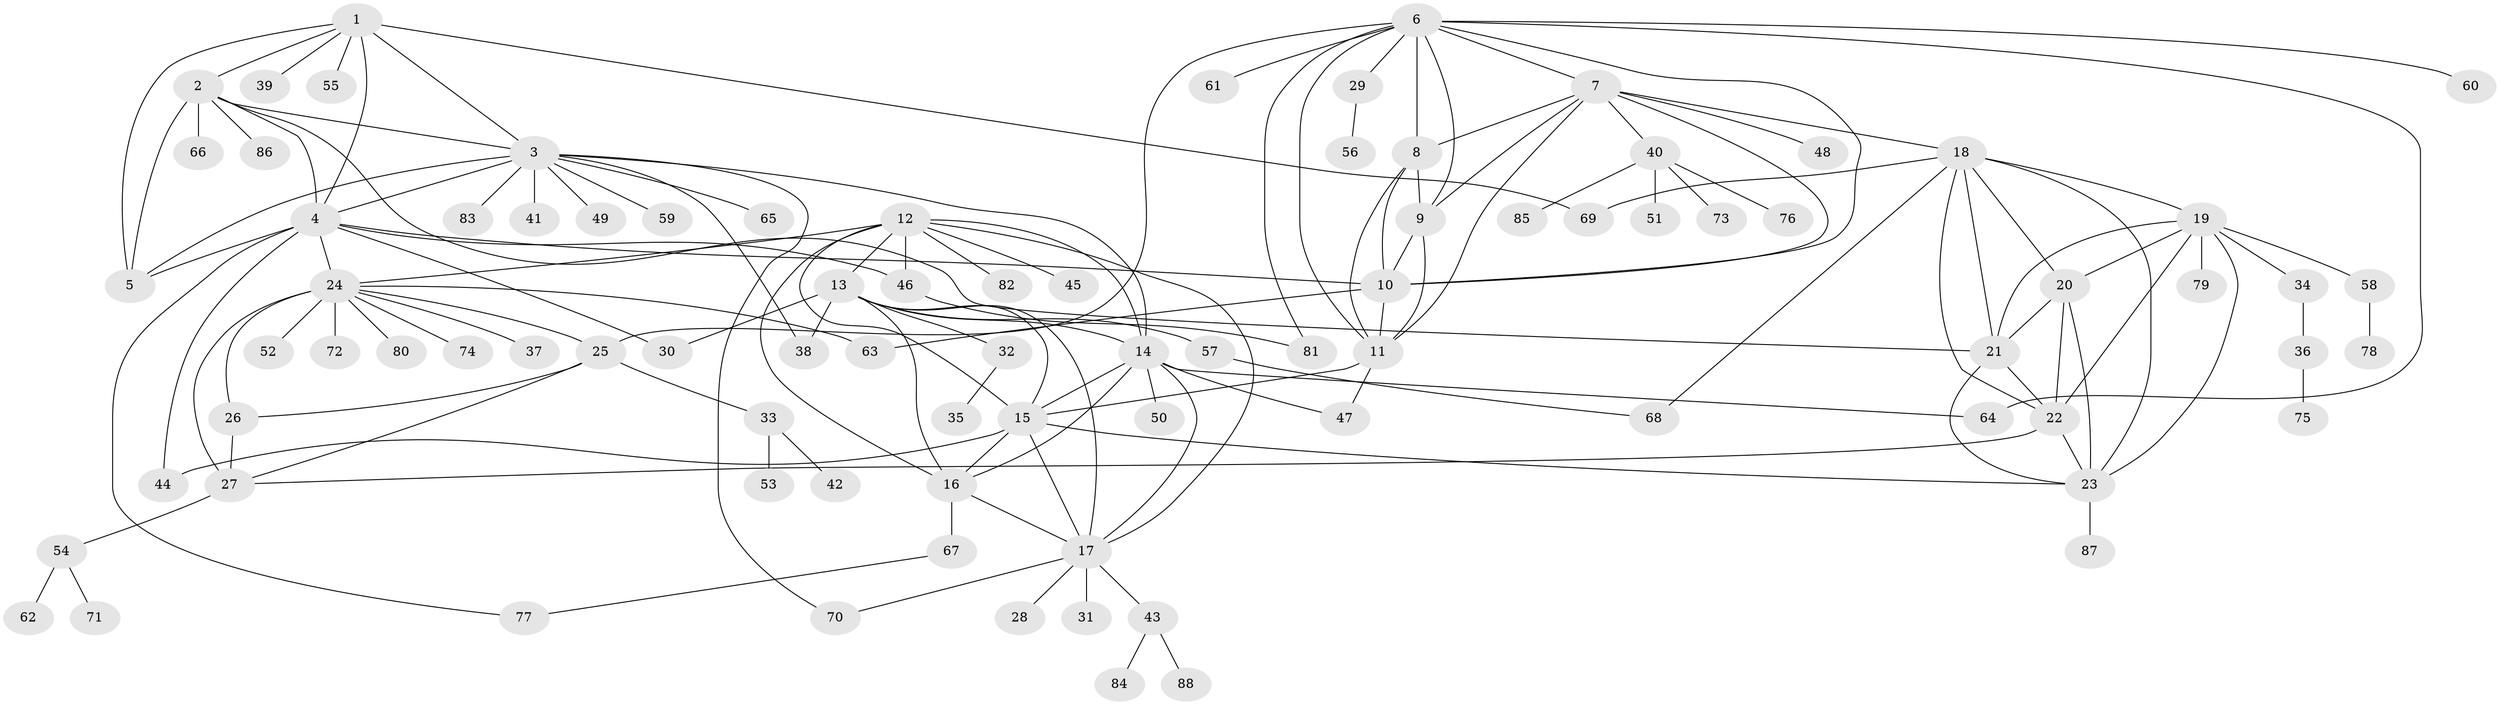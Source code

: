 // original degree distribution, {9: 0.072, 14: 0.008, 6: 0.04, 12: 0.008, 5: 0.024, 7: 0.016, 8: 0.04, 10: 0.032, 11: 0.008, 1: 0.544, 2: 0.152, 3: 0.056}
// Generated by graph-tools (version 1.1) at 2025/52/03/04/25 22:52:18]
// undirected, 88 vertices, 144 edges
graph export_dot {
  node [color=gray90,style=filled];
  1;
  2;
  3;
  4;
  5;
  6;
  7;
  8;
  9;
  10;
  11;
  12;
  13;
  14;
  15;
  16;
  17;
  18;
  19;
  20;
  21;
  22;
  23;
  24;
  25;
  26;
  27;
  28;
  29;
  30;
  31;
  32;
  33;
  34;
  35;
  36;
  37;
  38;
  39;
  40;
  41;
  42;
  43;
  44;
  45;
  46;
  47;
  48;
  49;
  50;
  51;
  52;
  53;
  54;
  55;
  56;
  57;
  58;
  59;
  60;
  61;
  62;
  63;
  64;
  65;
  66;
  67;
  68;
  69;
  70;
  71;
  72;
  73;
  74;
  75;
  76;
  77;
  78;
  79;
  80;
  81;
  82;
  83;
  84;
  85;
  86;
  87;
  88;
  1 -- 2 [weight=1.0];
  1 -- 3 [weight=1.0];
  1 -- 4 [weight=2.0];
  1 -- 5 [weight=1.0];
  1 -- 39 [weight=1.0];
  1 -- 55 [weight=1.0];
  1 -- 69 [weight=1.0];
  2 -- 3 [weight=1.0];
  2 -- 4 [weight=2.0];
  2 -- 5 [weight=1.0];
  2 -- 21 [weight=1.0];
  2 -- 66 [weight=1.0];
  2 -- 86 [weight=1.0];
  3 -- 4 [weight=2.0];
  3 -- 5 [weight=1.0];
  3 -- 14 [weight=1.0];
  3 -- 38 [weight=1.0];
  3 -- 41 [weight=1.0];
  3 -- 49 [weight=1.0];
  3 -- 59 [weight=1.0];
  3 -- 65 [weight=1.0];
  3 -- 70 [weight=1.0];
  3 -- 83 [weight=1.0];
  4 -- 5 [weight=5.0];
  4 -- 10 [weight=1.0];
  4 -- 24 [weight=1.0];
  4 -- 30 [weight=1.0];
  4 -- 44 [weight=1.0];
  4 -- 46 [weight=1.0];
  4 -- 77 [weight=1.0];
  6 -- 7 [weight=1.0];
  6 -- 8 [weight=1.0];
  6 -- 9 [weight=1.0];
  6 -- 10 [weight=1.0];
  6 -- 11 [weight=1.0];
  6 -- 25 [weight=1.0];
  6 -- 29 [weight=1.0];
  6 -- 60 [weight=1.0];
  6 -- 61 [weight=1.0];
  6 -- 64 [weight=1.0];
  6 -- 81 [weight=1.0];
  7 -- 8 [weight=1.0];
  7 -- 9 [weight=1.0];
  7 -- 10 [weight=1.0];
  7 -- 11 [weight=1.0];
  7 -- 18 [weight=1.0];
  7 -- 40 [weight=1.0];
  7 -- 48 [weight=1.0];
  8 -- 9 [weight=1.0];
  8 -- 10 [weight=1.0];
  8 -- 11 [weight=1.0];
  9 -- 10 [weight=1.0];
  9 -- 11 [weight=1.0];
  10 -- 11 [weight=1.0];
  10 -- 63 [weight=1.0];
  11 -- 15 [weight=1.0];
  11 -- 47 [weight=1.0];
  12 -- 13 [weight=1.0];
  12 -- 14 [weight=1.0];
  12 -- 15 [weight=1.0];
  12 -- 16 [weight=1.0];
  12 -- 17 [weight=1.0];
  12 -- 24 [weight=1.0];
  12 -- 45 [weight=1.0];
  12 -- 46 [weight=1.0];
  12 -- 82 [weight=1.0];
  13 -- 14 [weight=1.0];
  13 -- 15 [weight=1.0];
  13 -- 16 [weight=1.0];
  13 -- 17 [weight=1.0];
  13 -- 30 [weight=1.0];
  13 -- 32 [weight=1.0];
  13 -- 38 [weight=1.0];
  13 -- 57 [weight=1.0];
  14 -- 15 [weight=1.0];
  14 -- 16 [weight=1.0];
  14 -- 17 [weight=1.0];
  14 -- 47 [weight=1.0];
  14 -- 50 [weight=1.0];
  14 -- 64 [weight=1.0];
  15 -- 16 [weight=1.0];
  15 -- 17 [weight=1.0];
  15 -- 23 [weight=1.0];
  15 -- 44 [weight=1.0];
  16 -- 17 [weight=1.0];
  16 -- 67 [weight=2.0];
  17 -- 28 [weight=1.0];
  17 -- 31 [weight=1.0];
  17 -- 43 [weight=1.0];
  17 -- 70 [weight=1.0];
  18 -- 19 [weight=1.0];
  18 -- 20 [weight=1.0];
  18 -- 21 [weight=1.0];
  18 -- 22 [weight=1.0];
  18 -- 23 [weight=1.0];
  18 -- 68 [weight=1.0];
  18 -- 69 [weight=1.0];
  19 -- 20 [weight=1.0];
  19 -- 21 [weight=1.0];
  19 -- 22 [weight=1.0];
  19 -- 23 [weight=1.0];
  19 -- 34 [weight=1.0];
  19 -- 58 [weight=1.0];
  19 -- 79 [weight=1.0];
  20 -- 21 [weight=1.0];
  20 -- 22 [weight=1.0];
  20 -- 23 [weight=1.0];
  21 -- 22 [weight=1.0];
  21 -- 23 [weight=1.0];
  22 -- 23 [weight=1.0];
  22 -- 27 [weight=1.0];
  23 -- 87 [weight=1.0];
  24 -- 25 [weight=3.0];
  24 -- 26 [weight=3.0];
  24 -- 27 [weight=3.0];
  24 -- 37 [weight=1.0];
  24 -- 52 [weight=1.0];
  24 -- 63 [weight=1.0];
  24 -- 72 [weight=1.0];
  24 -- 74 [weight=1.0];
  24 -- 80 [weight=1.0];
  25 -- 26 [weight=1.0];
  25 -- 27 [weight=1.0];
  25 -- 33 [weight=1.0];
  26 -- 27 [weight=1.0];
  27 -- 54 [weight=1.0];
  29 -- 56 [weight=1.0];
  32 -- 35 [weight=1.0];
  33 -- 42 [weight=1.0];
  33 -- 53 [weight=1.0];
  34 -- 36 [weight=1.0];
  36 -- 75 [weight=1.0];
  40 -- 51 [weight=1.0];
  40 -- 73 [weight=1.0];
  40 -- 76 [weight=1.0];
  40 -- 85 [weight=1.0];
  43 -- 84 [weight=1.0];
  43 -- 88 [weight=1.0];
  46 -- 81 [weight=1.0];
  54 -- 62 [weight=1.0];
  54 -- 71 [weight=1.0];
  57 -- 68 [weight=1.0];
  58 -- 78 [weight=1.0];
  67 -- 77 [weight=1.0];
}
